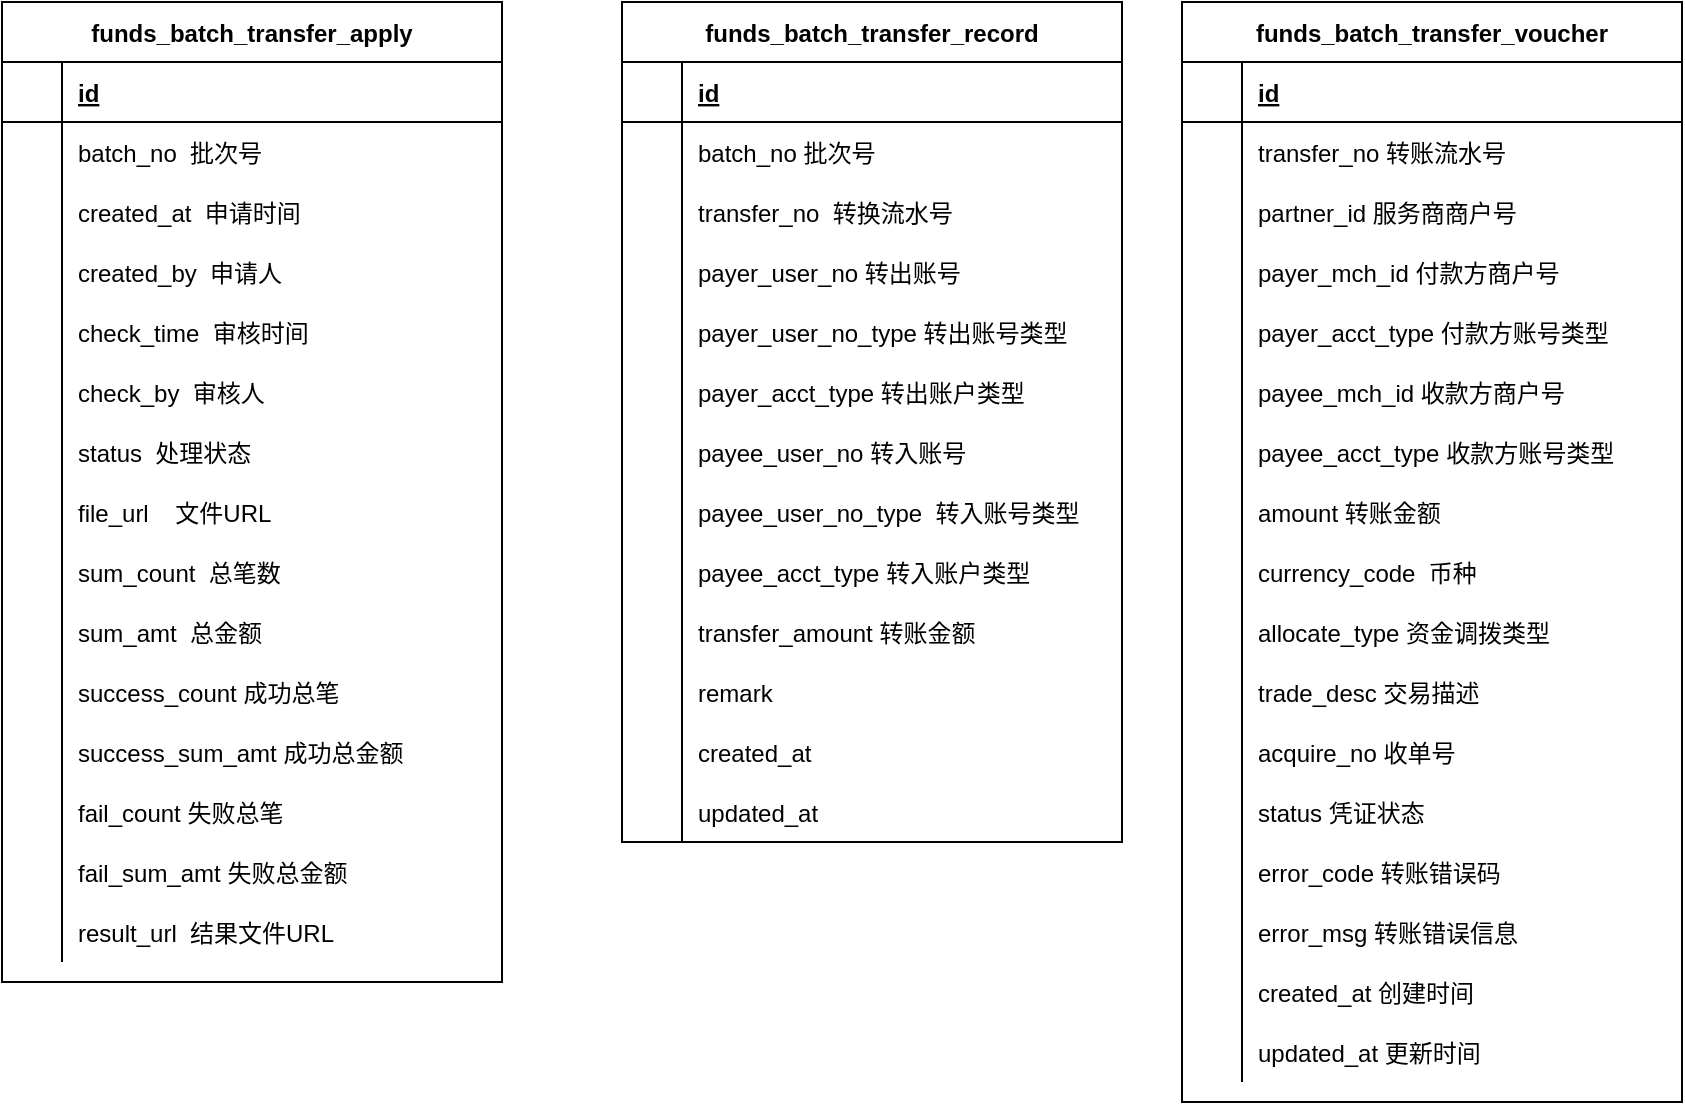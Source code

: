 <mxfile version="13.7.1" type="github">
  <diagram id="R2lEEEUBdFMjLlhIrx00" name="Page-1">
    <mxGraphModel dx="1113" dy="614" grid="1" gridSize="10" guides="1" tooltips="1" connect="1" arrows="1" fold="1" page="1" pageScale="1" pageWidth="850" pageHeight="1100" math="0" shadow="0" extFonts="Permanent Marker^https://fonts.googleapis.com/css?family=Permanent+Marker">
      <root>
        <mxCell id="0" />
        <mxCell id="1" parent="0" />
        <mxCell id="C-vyLk0tnHw3VtMMgP7b-23" value="funds_batch_transfer_apply" style="shape=table;startSize=30;container=1;collapsible=1;childLayout=tableLayout;fixedRows=1;rowLines=0;fontStyle=1;align=center;resizeLast=1;" parent="1" vertex="1">
          <mxGeometry x="80" y="60" width="250" height="490" as="geometry">
            <mxRectangle x="120" y="120" width="190" height="30" as="alternateBounds" />
          </mxGeometry>
        </mxCell>
        <mxCell id="C-vyLk0tnHw3VtMMgP7b-24" value="" style="shape=partialRectangle;collapsible=0;dropTarget=0;pointerEvents=0;fillColor=none;points=[[0,0.5],[1,0.5]];portConstraint=eastwest;top=0;left=0;right=0;bottom=1;" parent="C-vyLk0tnHw3VtMMgP7b-23" vertex="1">
          <mxGeometry y="30" width="250" height="30" as="geometry" />
        </mxCell>
        <mxCell id="C-vyLk0tnHw3VtMMgP7b-25" value="" style="shape=partialRectangle;overflow=hidden;connectable=0;fillColor=none;top=0;left=0;bottom=0;right=0;fontStyle=1;" parent="C-vyLk0tnHw3VtMMgP7b-24" vertex="1">
          <mxGeometry width="30" height="30" as="geometry" />
        </mxCell>
        <mxCell id="C-vyLk0tnHw3VtMMgP7b-26" value="id" style="shape=partialRectangle;overflow=hidden;connectable=0;fillColor=none;top=0;left=0;bottom=0;right=0;align=left;spacingLeft=6;fontStyle=5;" parent="C-vyLk0tnHw3VtMMgP7b-24" vertex="1">
          <mxGeometry x="30" width="220" height="30" as="geometry" />
        </mxCell>
        <mxCell id="C-vyLk0tnHw3VtMMgP7b-27" value="" style="shape=partialRectangle;collapsible=0;dropTarget=0;pointerEvents=0;fillColor=none;points=[[0,0.5],[1,0.5]];portConstraint=eastwest;top=0;left=0;right=0;bottom=0;" parent="C-vyLk0tnHw3VtMMgP7b-23" vertex="1">
          <mxGeometry y="60" width="250" height="30" as="geometry" />
        </mxCell>
        <mxCell id="C-vyLk0tnHw3VtMMgP7b-28" value="" style="shape=partialRectangle;overflow=hidden;connectable=0;fillColor=none;top=0;left=0;bottom=0;right=0;" parent="C-vyLk0tnHw3VtMMgP7b-27" vertex="1">
          <mxGeometry width="30" height="30" as="geometry" />
        </mxCell>
        <mxCell id="C-vyLk0tnHw3VtMMgP7b-29" value="batch_no  批次号" style="shape=partialRectangle;overflow=hidden;connectable=0;fillColor=none;top=0;left=0;bottom=0;right=0;align=left;spacingLeft=6;" parent="C-vyLk0tnHw3VtMMgP7b-27" vertex="1">
          <mxGeometry x="30" width="220" height="30" as="geometry" />
        </mxCell>
        <mxCell id="iPe39iclxT0ddSJGO0Eg-7" value="" style="shape=partialRectangle;collapsible=0;dropTarget=0;pointerEvents=0;fillColor=none;top=0;left=0;bottom=0;right=0;points=[[0,0.5],[1,0.5]];portConstraint=eastwest;" vertex="1" parent="C-vyLk0tnHw3VtMMgP7b-23">
          <mxGeometry y="90" width="250" height="30" as="geometry" />
        </mxCell>
        <mxCell id="iPe39iclxT0ddSJGO0Eg-8" value="" style="shape=partialRectangle;connectable=0;fillColor=none;top=0;left=0;bottom=0;right=0;editable=1;overflow=hidden;" vertex="1" parent="iPe39iclxT0ddSJGO0Eg-7">
          <mxGeometry width="30" height="30" as="geometry" />
        </mxCell>
        <mxCell id="iPe39iclxT0ddSJGO0Eg-9" value="created_at  申请时间" style="shape=partialRectangle;connectable=0;fillColor=none;top=0;left=0;bottom=0;right=0;align=left;spacingLeft=6;overflow=hidden;" vertex="1" parent="iPe39iclxT0ddSJGO0Eg-7">
          <mxGeometry x="30" width="220" height="30" as="geometry" />
        </mxCell>
        <mxCell id="iPe39iclxT0ddSJGO0Eg-15" value="" style="shape=partialRectangle;collapsible=0;dropTarget=0;pointerEvents=0;fillColor=none;top=0;left=0;bottom=0;right=0;points=[[0,0.5],[1,0.5]];portConstraint=eastwest;" vertex="1" parent="C-vyLk0tnHw3VtMMgP7b-23">
          <mxGeometry y="120" width="250" height="30" as="geometry" />
        </mxCell>
        <mxCell id="iPe39iclxT0ddSJGO0Eg-16" value="" style="shape=partialRectangle;connectable=0;fillColor=none;top=0;left=0;bottom=0;right=0;editable=1;overflow=hidden;" vertex="1" parent="iPe39iclxT0ddSJGO0Eg-15">
          <mxGeometry width="30" height="30" as="geometry" />
        </mxCell>
        <mxCell id="iPe39iclxT0ddSJGO0Eg-17" value="created_by  申请人" style="shape=partialRectangle;connectable=0;fillColor=none;top=0;left=0;bottom=0;right=0;align=left;spacingLeft=6;overflow=hidden;" vertex="1" parent="iPe39iclxT0ddSJGO0Eg-15">
          <mxGeometry x="30" width="220" height="30" as="geometry" />
        </mxCell>
        <mxCell id="iPe39iclxT0ddSJGO0Eg-18" value="" style="shape=partialRectangle;collapsible=0;dropTarget=0;pointerEvents=0;fillColor=none;top=0;left=0;bottom=0;right=0;points=[[0,0.5],[1,0.5]];portConstraint=eastwest;" vertex="1" parent="C-vyLk0tnHw3VtMMgP7b-23">
          <mxGeometry y="150" width="250" height="30" as="geometry" />
        </mxCell>
        <mxCell id="iPe39iclxT0ddSJGO0Eg-19" value="" style="shape=partialRectangle;connectable=0;fillColor=none;top=0;left=0;bottom=0;right=0;editable=1;overflow=hidden;" vertex="1" parent="iPe39iclxT0ddSJGO0Eg-18">
          <mxGeometry width="30" height="30" as="geometry" />
        </mxCell>
        <mxCell id="iPe39iclxT0ddSJGO0Eg-20" value="check_time  审核时间" style="shape=partialRectangle;connectable=0;fillColor=none;top=0;left=0;bottom=0;right=0;align=left;spacingLeft=6;overflow=hidden;" vertex="1" parent="iPe39iclxT0ddSJGO0Eg-18">
          <mxGeometry x="30" width="220" height="30" as="geometry" />
        </mxCell>
        <mxCell id="iPe39iclxT0ddSJGO0Eg-25" value="" style="shape=partialRectangle;collapsible=0;dropTarget=0;pointerEvents=0;fillColor=none;top=0;left=0;bottom=0;right=0;points=[[0,0.5],[1,0.5]];portConstraint=eastwest;" vertex="1" parent="C-vyLk0tnHw3VtMMgP7b-23">
          <mxGeometry y="180" width="250" height="30" as="geometry" />
        </mxCell>
        <mxCell id="iPe39iclxT0ddSJGO0Eg-26" value="" style="shape=partialRectangle;connectable=0;fillColor=none;top=0;left=0;bottom=0;right=0;editable=1;overflow=hidden;" vertex="1" parent="iPe39iclxT0ddSJGO0Eg-25">
          <mxGeometry width="30" height="30" as="geometry" />
        </mxCell>
        <mxCell id="iPe39iclxT0ddSJGO0Eg-27" value="check_by  审核人" style="shape=partialRectangle;connectable=0;fillColor=none;top=0;left=0;bottom=0;right=0;align=left;spacingLeft=6;overflow=hidden;" vertex="1" parent="iPe39iclxT0ddSJGO0Eg-25">
          <mxGeometry x="30" width="220" height="30" as="geometry" />
        </mxCell>
        <mxCell id="iPe39iclxT0ddSJGO0Eg-28" value="" style="shape=partialRectangle;collapsible=0;dropTarget=0;pointerEvents=0;fillColor=none;top=0;left=0;bottom=0;right=0;points=[[0,0.5],[1,0.5]];portConstraint=eastwest;" vertex="1" parent="C-vyLk0tnHw3VtMMgP7b-23">
          <mxGeometry y="210" width="250" height="30" as="geometry" />
        </mxCell>
        <mxCell id="iPe39iclxT0ddSJGO0Eg-29" value="" style="shape=partialRectangle;connectable=0;fillColor=none;top=0;left=0;bottom=0;right=0;editable=1;overflow=hidden;" vertex="1" parent="iPe39iclxT0ddSJGO0Eg-28">
          <mxGeometry width="30" height="30" as="geometry" />
        </mxCell>
        <mxCell id="iPe39iclxT0ddSJGO0Eg-30" value="status  处理状态" style="shape=partialRectangle;connectable=0;fillColor=none;top=0;left=0;bottom=0;right=0;align=left;spacingLeft=6;overflow=hidden;" vertex="1" parent="iPe39iclxT0ddSJGO0Eg-28">
          <mxGeometry x="30" width="220" height="30" as="geometry" />
        </mxCell>
        <mxCell id="iPe39iclxT0ddSJGO0Eg-31" value="" style="shape=partialRectangle;collapsible=0;dropTarget=0;pointerEvents=0;fillColor=none;top=0;left=0;bottom=0;right=0;points=[[0,0.5],[1,0.5]];portConstraint=eastwest;" vertex="1" parent="C-vyLk0tnHw3VtMMgP7b-23">
          <mxGeometry y="240" width="250" height="30" as="geometry" />
        </mxCell>
        <mxCell id="iPe39iclxT0ddSJGO0Eg-32" value="" style="shape=partialRectangle;connectable=0;fillColor=none;top=0;left=0;bottom=0;right=0;editable=1;overflow=hidden;" vertex="1" parent="iPe39iclxT0ddSJGO0Eg-31">
          <mxGeometry width="30" height="30" as="geometry" />
        </mxCell>
        <mxCell id="iPe39iclxT0ddSJGO0Eg-33" value="file_url    文件URL" style="shape=partialRectangle;connectable=0;fillColor=none;top=0;left=0;bottom=0;right=0;align=left;spacingLeft=6;overflow=hidden;" vertex="1" parent="iPe39iclxT0ddSJGO0Eg-31">
          <mxGeometry x="30" width="220" height="30" as="geometry" />
        </mxCell>
        <mxCell id="iPe39iclxT0ddSJGO0Eg-34" value="" style="shape=partialRectangle;collapsible=0;dropTarget=0;pointerEvents=0;fillColor=none;top=0;left=0;bottom=0;right=0;points=[[0,0.5],[1,0.5]];portConstraint=eastwest;" vertex="1" parent="C-vyLk0tnHw3VtMMgP7b-23">
          <mxGeometry y="270" width="250" height="30" as="geometry" />
        </mxCell>
        <mxCell id="iPe39iclxT0ddSJGO0Eg-35" value="" style="shape=partialRectangle;connectable=0;fillColor=none;top=0;left=0;bottom=0;right=0;editable=1;overflow=hidden;" vertex="1" parent="iPe39iclxT0ddSJGO0Eg-34">
          <mxGeometry width="30" height="30" as="geometry" />
        </mxCell>
        <mxCell id="iPe39iclxT0ddSJGO0Eg-36" value="sum_count  总笔数" style="shape=partialRectangle;connectable=0;fillColor=none;top=0;left=0;bottom=0;right=0;align=left;spacingLeft=6;overflow=hidden;" vertex="1" parent="iPe39iclxT0ddSJGO0Eg-34">
          <mxGeometry x="30" width="220" height="30" as="geometry" />
        </mxCell>
        <mxCell id="iPe39iclxT0ddSJGO0Eg-37" value="" style="shape=partialRectangle;collapsible=0;dropTarget=0;pointerEvents=0;fillColor=none;top=0;left=0;bottom=0;right=0;points=[[0,0.5],[1,0.5]];portConstraint=eastwest;" vertex="1" parent="C-vyLk0tnHw3VtMMgP7b-23">
          <mxGeometry y="300" width="250" height="30" as="geometry" />
        </mxCell>
        <mxCell id="iPe39iclxT0ddSJGO0Eg-38" value="" style="shape=partialRectangle;connectable=0;fillColor=none;top=0;left=0;bottom=0;right=0;editable=1;overflow=hidden;" vertex="1" parent="iPe39iclxT0ddSJGO0Eg-37">
          <mxGeometry width="30" height="30" as="geometry" />
        </mxCell>
        <mxCell id="iPe39iclxT0ddSJGO0Eg-39" value="sum_amt  总金额" style="shape=partialRectangle;connectable=0;fillColor=none;top=0;left=0;bottom=0;right=0;align=left;spacingLeft=6;overflow=hidden;" vertex="1" parent="iPe39iclxT0ddSJGO0Eg-37">
          <mxGeometry x="30" width="220" height="30" as="geometry" />
        </mxCell>
        <mxCell id="iPe39iclxT0ddSJGO0Eg-129" value="" style="shape=partialRectangle;collapsible=0;dropTarget=0;pointerEvents=0;fillColor=none;top=0;left=0;bottom=0;right=0;points=[[0,0.5],[1,0.5]];portConstraint=eastwest;" vertex="1" parent="C-vyLk0tnHw3VtMMgP7b-23">
          <mxGeometry y="330" width="250" height="30" as="geometry" />
        </mxCell>
        <mxCell id="iPe39iclxT0ddSJGO0Eg-130" value="" style="shape=partialRectangle;connectable=0;fillColor=none;top=0;left=0;bottom=0;right=0;editable=1;overflow=hidden;" vertex="1" parent="iPe39iclxT0ddSJGO0Eg-129">
          <mxGeometry width="30" height="30" as="geometry" />
        </mxCell>
        <mxCell id="iPe39iclxT0ddSJGO0Eg-131" value="success_count 成功总笔" style="shape=partialRectangle;connectable=0;fillColor=none;top=0;left=0;bottom=0;right=0;align=left;spacingLeft=6;overflow=hidden;" vertex="1" parent="iPe39iclxT0ddSJGO0Eg-129">
          <mxGeometry x="30" width="220" height="30" as="geometry" />
        </mxCell>
        <mxCell id="iPe39iclxT0ddSJGO0Eg-132" value="" style="shape=partialRectangle;collapsible=0;dropTarget=0;pointerEvents=0;fillColor=none;top=0;left=0;bottom=0;right=0;points=[[0,0.5],[1,0.5]];portConstraint=eastwest;" vertex="1" parent="C-vyLk0tnHw3VtMMgP7b-23">
          <mxGeometry y="360" width="250" height="30" as="geometry" />
        </mxCell>
        <mxCell id="iPe39iclxT0ddSJGO0Eg-133" value="" style="shape=partialRectangle;connectable=0;fillColor=none;top=0;left=0;bottom=0;right=0;editable=1;overflow=hidden;" vertex="1" parent="iPe39iclxT0ddSJGO0Eg-132">
          <mxGeometry width="30" height="30" as="geometry" />
        </mxCell>
        <mxCell id="iPe39iclxT0ddSJGO0Eg-134" value="success_sum_amt 成功总金额" style="shape=partialRectangle;connectable=0;fillColor=none;top=0;left=0;bottom=0;right=0;align=left;spacingLeft=6;overflow=hidden;" vertex="1" parent="iPe39iclxT0ddSJGO0Eg-132">
          <mxGeometry x="30" width="220" height="30" as="geometry" />
        </mxCell>
        <mxCell id="iPe39iclxT0ddSJGO0Eg-135" value="" style="shape=partialRectangle;collapsible=0;dropTarget=0;pointerEvents=0;fillColor=none;top=0;left=0;bottom=0;right=0;points=[[0,0.5],[1,0.5]];portConstraint=eastwest;" vertex="1" parent="C-vyLk0tnHw3VtMMgP7b-23">
          <mxGeometry y="390" width="250" height="30" as="geometry" />
        </mxCell>
        <mxCell id="iPe39iclxT0ddSJGO0Eg-136" value="" style="shape=partialRectangle;connectable=0;fillColor=none;top=0;left=0;bottom=0;right=0;editable=1;overflow=hidden;" vertex="1" parent="iPe39iclxT0ddSJGO0Eg-135">
          <mxGeometry width="30" height="30" as="geometry" />
        </mxCell>
        <mxCell id="iPe39iclxT0ddSJGO0Eg-137" value="fail_count 失败总笔" style="shape=partialRectangle;connectable=0;fillColor=none;top=0;left=0;bottom=0;right=0;align=left;spacingLeft=6;overflow=hidden;" vertex="1" parent="iPe39iclxT0ddSJGO0Eg-135">
          <mxGeometry x="30" width="220" height="30" as="geometry" />
        </mxCell>
        <mxCell id="iPe39iclxT0ddSJGO0Eg-138" value="" style="shape=partialRectangle;collapsible=0;dropTarget=0;pointerEvents=0;fillColor=none;top=0;left=0;bottom=0;right=0;points=[[0,0.5],[1,0.5]];portConstraint=eastwest;" vertex="1" parent="C-vyLk0tnHw3VtMMgP7b-23">
          <mxGeometry y="420" width="250" height="30" as="geometry" />
        </mxCell>
        <mxCell id="iPe39iclxT0ddSJGO0Eg-139" value="" style="shape=partialRectangle;connectable=0;fillColor=none;top=0;left=0;bottom=0;right=0;editable=1;overflow=hidden;" vertex="1" parent="iPe39iclxT0ddSJGO0Eg-138">
          <mxGeometry width="30" height="30" as="geometry" />
        </mxCell>
        <mxCell id="iPe39iclxT0ddSJGO0Eg-140" value="fail_sum_amt 失败总金额" style="shape=partialRectangle;connectable=0;fillColor=none;top=0;left=0;bottom=0;right=0;align=left;spacingLeft=6;overflow=hidden;" vertex="1" parent="iPe39iclxT0ddSJGO0Eg-138">
          <mxGeometry x="30" width="220" height="30" as="geometry" />
        </mxCell>
        <mxCell id="iPe39iclxT0ddSJGO0Eg-40" value="" style="shape=partialRectangle;collapsible=0;dropTarget=0;pointerEvents=0;fillColor=none;top=0;left=0;bottom=0;right=0;points=[[0,0.5],[1,0.5]];portConstraint=eastwest;" vertex="1" parent="C-vyLk0tnHw3VtMMgP7b-23">
          <mxGeometry y="450" width="250" height="30" as="geometry" />
        </mxCell>
        <mxCell id="iPe39iclxT0ddSJGO0Eg-41" value="" style="shape=partialRectangle;connectable=0;fillColor=none;top=0;left=0;bottom=0;right=0;editable=1;overflow=hidden;" vertex="1" parent="iPe39iclxT0ddSJGO0Eg-40">
          <mxGeometry width="30" height="30" as="geometry" />
        </mxCell>
        <mxCell id="iPe39iclxT0ddSJGO0Eg-42" value="result_url  结果文件URL" style="shape=partialRectangle;connectable=0;fillColor=none;top=0;left=0;bottom=0;right=0;align=left;spacingLeft=6;overflow=hidden;" vertex="1" parent="iPe39iclxT0ddSJGO0Eg-40">
          <mxGeometry x="30" width="220" height="30" as="geometry" />
        </mxCell>
        <mxCell id="C-vyLk0tnHw3VtMMgP7b-2" value="funds_batch_transfer_record" style="shape=table;startSize=30;container=1;collapsible=1;childLayout=tableLayout;fixedRows=1;rowLines=0;fontStyle=1;align=center;resizeLast=1;" parent="1" vertex="1">
          <mxGeometry x="390" y="60" width="250" height="420" as="geometry" />
        </mxCell>
        <mxCell id="C-vyLk0tnHw3VtMMgP7b-3" value="" style="shape=partialRectangle;collapsible=0;dropTarget=0;pointerEvents=0;fillColor=none;points=[[0,0.5],[1,0.5]];portConstraint=eastwest;top=0;left=0;right=0;bottom=1;" parent="C-vyLk0tnHw3VtMMgP7b-2" vertex="1">
          <mxGeometry y="30" width="250" height="30" as="geometry" />
        </mxCell>
        <mxCell id="C-vyLk0tnHw3VtMMgP7b-4" value="" style="shape=partialRectangle;overflow=hidden;connectable=0;fillColor=none;top=0;left=0;bottom=0;right=0;fontStyle=1;" parent="C-vyLk0tnHw3VtMMgP7b-3" vertex="1">
          <mxGeometry width="30" height="30" as="geometry" />
        </mxCell>
        <mxCell id="C-vyLk0tnHw3VtMMgP7b-5" value="id" style="shape=partialRectangle;overflow=hidden;connectable=0;fillColor=none;top=0;left=0;bottom=0;right=0;align=left;spacingLeft=6;fontStyle=5;" parent="C-vyLk0tnHw3VtMMgP7b-3" vertex="1">
          <mxGeometry x="30" width="220" height="30" as="geometry" />
        </mxCell>
        <mxCell id="C-vyLk0tnHw3VtMMgP7b-6" value="" style="shape=partialRectangle;collapsible=0;dropTarget=0;pointerEvents=0;fillColor=none;points=[[0,0.5],[1,0.5]];portConstraint=eastwest;top=0;left=0;right=0;bottom=0;" parent="C-vyLk0tnHw3VtMMgP7b-2" vertex="1">
          <mxGeometry y="60" width="250" height="30" as="geometry" />
        </mxCell>
        <mxCell id="C-vyLk0tnHw3VtMMgP7b-7" value="" style="shape=partialRectangle;overflow=hidden;connectable=0;fillColor=none;top=0;left=0;bottom=0;right=0;" parent="C-vyLk0tnHw3VtMMgP7b-6" vertex="1">
          <mxGeometry width="30" height="30" as="geometry" />
        </mxCell>
        <mxCell id="C-vyLk0tnHw3VtMMgP7b-8" value="batch_no 批次号" style="shape=partialRectangle;overflow=hidden;connectable=0;fillColor=none;top=0;left=0;bottom=0;right=0;align=left;spacingLeft=6;" parent="C-vyLk0tnHw3VtMMgP7b-6" vertex="1">
          <mxGeometry x="30" width="220" height="30" as="geometry" />
        </mxCell>
        <mxCell id="C-vyLk0tnHw3VtMMgP7b-9" value="" style="shape=partialRectangle;collapsible=0;dropTarget=0;pointerEvents=0;fillColor=none;points=[[0,0.5],[1,0.5]];portConstraint=eastwest;top=0;left=0;right=0;bottom=0;" parent="C-vyLk0tnHw3VtMMgP7b-2" vertex="1">
          <mxGeometry y="90" width="250" height="30" as="geometry" />
        </mxCell>
        <mxCell id="C-vyLk0tnHw3VtMMgP7b-10" value="" style="shape=partialRectangle;overflow=hidden;connectable=0;fillColor=none;top=0;left=0;bottom=0;right=0;" parent="C-vyLk0tnHw3VtMMgP7b-9" vertex="1">
          <mxGeometry width="30" height="30" as="geometry" />
        </mxCell>
        <mxCell id="C-vyLk0tnHw3VtMMgP7b-11" value="transfer_no  转换流水号" style="shape=partialRectangle;overflow=hidden;connectable=0;fillColor=none;top=0;left=0;bottom=0;right=0;align=left;spacingLeft=6;" parent="C-vyLk0tnHw3VtMMgP7b-9" vertex="1">
          <mxGeometry x="30" width="220" height="30" as="geometry" />
        </mxCell>
        <mxCell id="iPe39iclxT0ddSJGO0Eg-50" value="" style="shape=partialRectangle;collapsible=0;dropTarget=0;pointerEvents=0;fillColor=none;top=0;left=0;bottom=0;right=0;points=[[0,0.5],[1,0.5]];portConstraint=eastwest;" vertex="1" parent="C-vyLk0tnHw3VtMMgP7b-2">
          <mxGeometry y="120" width="250" height="30" as="geometry" />
        </mxCell>
        <mxCell id="iPe39iclxT0ddSJGO0Eg-51" value="" style="shape=partialRectangle;connectable=0;fillColor=none;top=0;left=0;bottom=0;right=0;editable=1;overflow=hidden;" vertex="1" parent="iPe39iclxT0ddSJGO0Eg-50">
          <mxGeometry width="30" height="30" as="geometry" />
        </mxCell>
        <mxCell id="iPe39iclxT0ddSJGO0Eg-52" value="payer_user_no 转出账号" style="shape=partialRectangle;connectable=0;fillColor=none;top=0;left=0;bottom=0;right=0;align=left;spacingLeft=6;overflow=hidden;" vertex="1" parent="iPe39iclxT0ddSJGO0Eg-50">
          <mxGeometry x="30" width="220" height="30" as="geometry" />
        </mxCell>
        <mxCell id="iPe39iclxT0ddSJGO0Eg-53" value="" style="shape=partialRectangle;collapsible=0;dropTarget=0;pointerEvents=0;fillColor=none;top=0;left=0;bottom=0;right=0;points=[[0,0.5],[1,0.5]];portConstraint=eastwest;" vertex="1" parent="C-vyLk0tnHw3VtMMgP7b-2">
          <mxGeometry y="150" width="250" height="30" as="geometry" />
        </mxCell>
        <mxCell id="iPe39iclxT0ddSJGO0Eg-54" value="" style="shape=partialRectangle;connectable=0;fillColor=none;top=0;left=0;bottom=0;right=0;editable=1;overflow=hidden;" vertex="1" parent="iPe39iclxT0ddSJGO0Eg-53">
          <mxGeometry width="30" height="30" as="geometry" />
        </mxCell>
        <mxCell id="iPe39iclxT0ddSJGO0Eg-55" value="payer_user_no_type 转出账号类型" style="shape=partialRectangle;connectable=0;fillColor=none;top=0;left=0;bottom=0;right=0;align=left;spacingLeft=6;overflow=hidden;" vertex="1" parent="iPe39iclxT0ddSJGO0Eg-53">
          <mxGeometry x="30" width="220" height="30" as="geometry" />
        </mxCell>
        <mxCell id="iPe39iclxT0ddSJGO0Eg-56" value="" style="shape=partialRectangle;collapsible=0;dropTarget=0;pointerEvents=0;fillColor=none;top=0;left=0;bottom=0;right=0;points=[[0,0.5],[1,0.5]];portConstraint=eastwest;" vertex="1" parent="C-vyLk0tnHw3VtMMgP7b-2">
          <mxGeometry y="180" width="250" height="30" as="geometry" />
        </mxCell>
        <mxCell id="iPe39iclxT0ddSJGO0Eg-57" value="" style="shape=partialRectangle;connectable=0;fillColor=none;top=0;left=0;bottom=0;right=0;editable=1;overflow=hidden;" vertex="1" parent="iPe39iclxT0ddSJGO0Eg-56">
          <mxGeometry width="30" height="30" as="geometry" />
        </mxCell>
        <mxCell id="iPe39iclxT0ddSJGO0Eg-58" value="payer_acct_type 转出账户类型" style="shape=partialRectangle;connectable=0;fillColor=none;top=0;left=0;bottom=0;right=0;align=left;spacingLeft=6;overflow=hidden;" vertex="1" parent="iPe39iclxT0ddSJGO0Eg-56">
          <mxGeometry x="30" width="220" height="30" as="geometry" />
        </mxCell>
        <mxCell id="iPe39iclxT0ddSJGO0Eg-59" value="" style="shape=partialRectangle;collapsible=0;dropTarget=0;pointerEvents=0;fillColor=none;top=0;left=0;bottom=0;right=0;points=[[0,0.5],[1,0.5]];portConstraint=eastwest;" vertex="1" parent="C-vyLk0tnHw3VtMMgP7b-2">
          <mxGeometry y="210" width="250" height="30" as="geometry" />
        </mxCell>
        <mxCell id="iPe39iclxT0ddSJGO0Eg-60" value="" style="shape=partialRectangle;connectable=0;fillColor=none;top=0;left=0;bottom=0;right=0;editable=1;overflow=hidden;" vertex="1" parent="iPe39iclxT0ddSJGO0Eg-59">
          <mxGeometry width="30" height="30" as="geometry" />
        </mxCell>
        <mxCell id="iPe39iclxT0ddSJGO0Eg-61" value="payee_user_no 转入账号" style="shape=partialRectangle;connectable=0;fillColor=none;top=0;left=0;bottom=0;right=0;align=left;spacingLeft=6;overflow=hidden;" vertex="1" parent="iPe39iclxT0ddSJGO0Eg-59">
          <mxGeometry x="30" width="220" height="30" as="geometry" />
        </mxCell>
        <mxCell id="iPe39iclxT0ddSJGO0Eg-62" value="" style="shape=partialRectangle;collapsible=0;dropTarget=0;pointerEvents=0;fillColor=none;top=0;left=0;bottom=0;right=0;points=[[0,0.5],[1,0.5]];portConstraint=eastwest;" vertex="1" parent="C-vyLk0tnHw3VtMMgP7b-2">
          <mxGeometry y="240" width="250" height="30" as="geometry" />
        </mxCell>
        <mxCell id="iPe39iclxT0ddSJGO0Eg-63" value="" style="shape=partialRectangle;connectable=0;fillColor=none;top=0;left=0;bottom=0;right=0;editable=1;overflow=hidden;" vertex="1" parent="iPe39iclxT0ddSJGO0Eg-62">
          <mxGeometry width="30" height="30" as="geometry" />
        </mxCell>
        <mxCell id="iPe39iclxT0ddSJGO0Eg-64" value="payee_user_no_type  转入账号类型" style="shape=partialRectangle;connectable=0;fillColor=none;top=0;left=0;bottom=0;right=0;align=left;spacingLeft=6;overflow=hidden;" vertex="1" parent="iPe39iclxT0ddSJGO0Eg-62">
          <mxGeometry x="30" width="220" height="30" as="geometry" />
        </mxCell>
        <mxCell id="iPe39iclxT0ddSJGO0Eg-65" value="" style="shape=partialRectangle;collapsible=0;dropTarget=0;pointerEvents=0;fillColor=none;top=0;left=0;bottom=0;right=0;points=[[0,0.5],[1,0.5]];portConstraint=eastwest;" vertex="1" parent="C-vyLk0tnHw3VtMMgP7b-2">
          <mxGeometry y="270" width="250" height="30" as="geometry" />
        </mxCell>
        <mxCell id="iPe39iclxT0ddSJGO0Eg-66" value="" style="shape=partialRectangle;connectable=0;fillColor=none;top=0;left=0;bottom=0;right=0;editable=1;overflow=hidden;" vertex="1" parent="iPe39iclxT0ddSJGO0Eg-65">
          <mxGeometry width="30" height="30" as="geometry" />
        </mxCell>
        <mxCell id="iPe39iclxT0ddSJGO0Eg-67" value="payee_acct_type 转入账户类型" style="shape=partialRectangle;connectable=0;fillColor=none;top=0;left=0;bottom=0;right=0;align=left;spacingLeft=6;overflow=hidden;" vertex="1" parent="iPe39iclxT0ddSJGO0Eg-65">
          <mxGeometry x="30" width="220" height="30" as="geometry" />
        </mxCell>
        <mxCell id="iPe39iclxT0ddSJGO0Eg-68" value="" style="shape=partialRectangle;collapsible=0;dropTarget=0;pointerEvents=0;fillColor=none;top=0;left=0;bottom=0;right=0;points=[[0,0.5],[1,0.5]];portConstraint=eastwest;" vertex="1" parent="C-vyLk0tnHw3VtMMgP7b-2">
          <mxGeometry y="300" width="250" height="30" as="geometry" />
        </mxCell>
        <mxCell id="iPe39iclxT0ddSJGO0Eg-69" value="" style="shape=partialRectangle;connectable=0;fillColor=none;top=0;left=0;bottom=0;right=0;editable=1;overflow=hidden;" vertex="1" parent="iPe39iclxT0ddSJGO0Eg-68">
          <mxGeometry width="30" height="30" as="geometry" />
        </mxCell>
        <mxCell id="iPe39iclxT0ddSJGO0Eg-70" value="transfer_amount 转账金额" style="shape=partialRectangle;connectable=0;fillColor=none;top=0;left=0;bottom=0;right=0;align=left;spacingLeft=6;overflow=hidden;" vertex="1" parent="iPe39iclxT0ddSJGO0Eg-68">
          <mxGeometry x="30" width="220" height="30" as="geometry" />
        </mxCell>
        <mxCell id="iPe39iclxT0ddSJGO0Eg-71" value="" style="shape=partialRectangle;collapsible=0;dropTarget=0;pointerEvents=0;fillColor=none;top=0;left=0;bottom=0;right=0;points=[[0,0.5],[1,0.5]];portConstraint=eastwest;" vertex="1" parent="C-vyLk0tnHw3VtMMgP7b-2">
          <mxGeometry y="330" width="250" height="30" as="geometry" />
        </mxCell>
        <mxCell id="iPe39iclxT0ddSJGO0Eg-72" value="" style="shape=partialRectangle;connectable=0;fillColor=none;top=0;left=0;bottom=0;right=0;editable=1;overflow=hidden;" vertex="1" parent="iPe39iclxT0ddSJGO0Eg-71">
          <mxGeometry width="30" height="30" as="geometry" />
        </mxCell>
        <mxCell id="iPe39iclxT0ddSJGO0Eg-73" value="remark" style="shape=partialRectangle;connectable=0;fillColor=none;top=0;left=0;bottom=0;right=0;align=left;spacingLeft=6;overflow=hidden;" vertex="1" parent="iPe39iclxT0ddSJGO0Eg-71">
          <mxGeometry x="30" width="220" height="30" as="geometry" />
        </mxCell>
        <mxCell id="iPe39iclxT0ddSJGO0Eg-74" value="" style="shape=partialRectangle;collapsible=0;dropTarget=0;pointerEvents=0;fillColor=none;top=0;left=0;bottom=0;right=0;points=[[0,0.5],[1,0.5]];portConstraint=eastwest;" vertex="1" parent="C-vyLk0tnHw3VtMMgP7b-2">
          <mxGeometry y="360" width="250" height="30" as="geometry" />
        </mxCell>
        <mxCell id="iPe39iclxT0ddSJGO0Eg-75" value="" style="shape=partialRectangle;connectable=0;fillColor=none;top=0;left=0;bottom=0;right=0;editable=1;overflow=hidden;" vertex="1" parent="iPe39iclxT0ddSJGO0Eg-74">
          <mxGeometry width="30" height="30" as="geometry" />
        </mxCell>
        <mxCell id="iPe39iclxT0ddSJGO0Eg-76" value="created_at" style="shape=partialRectangle;connectable=0;fillColor=none;top=0;left=0;bottom=0;right=0;align=left;spacingLeft=6;overflow=hidden;" vertex="1" parent="iPe39iclxT0ddSJGO0Eg-74">
          <mxGeometry x="30" width="220" height="30" as="geometry" />
        </mxCell>
        <mxCell id="iPe39iclxT0ddSJGO0Eg-77" value="" style="shape=partialRectangle;collapsible=0;dropTarget=0;pointerEvents=0;fillColor=none;top=0;left=0;bottom=0;right=0;points=[[0,0.5],[1,0.5]];portConstraint=eastwest;" vertex="1" parent="C-vyLk0tnHw3VtMMgP7b-2">
          <mxGeometry y="390" width="250" height="30" as="geometry" />
        </mxCell>
        <mxCell id="iPe39iclxT0ddSJGO0Eg-78" value="" style="shape=partialRectangle;connectable=0;fillColor=none;top=0;left=0;bottom=0;right=0;editable=1;overflow=hidden;" vertex="1" parent="iPe39iclxT0ddSJGO0Eg-77">
          <mxGeometry width="30" height="30" as="geometry" />
        </mxCell>
        <mxCell id="iPe39iclxT0ddSJGO0Eg-79" value="updated_at" style="shape=partialRectangle;connectable=0;fillColor=none;top=0;left=0;bottom=0;right=0;align=left;spacingLeft=6;overflow=hidden;" vertex="1" parent="iPe39iclxT0ddSJGO0Eg-77">
          <mxGeometry x="30" width="220" height="30" as="geometry" />
        </mxCell>
        <mxCell id="C-vyLk0tnHw3VtMMgP7b-13" value="funds_batch_transfer_voucher" style="shape=table;startSize=30;container=1;collapsible=1;childLayout=tableLayout;fixedRows=1;rowLines=0;fontStyle=1;align=center;resizeLast=1;" parent="1" vertex="1">
          <mxGeometry x="670" y="60" width="250" height="550" as="geometry" />
        </mxCell>
        <mxCell id="C-vyLk0tnHw3VtMMgP7b-14" value="" style="shape=partialRectangle;collapsible=0;dropTarget=0;pointerEvents=0;fillColor=none;points=[[0,0.5],[1,0.5]];portConstraint=eastwest;top=0;left=0;right=0;bottom=1;" parent="C-vyLk0tnHw3VtMMgP7b-13" vertex="1">
          <mxGeometry y="30" width="250" height="30" as="geometry" />
        </mxCell>
        <mxCell id="C-vyLk0tnHw3VtMMgP7b-15" value="" style="shape=partialRectangle;overflow=hidden;connectable=0;fillColor=none;top=0;left=0;bottom=0;right=0;fontStyle=1;" parent="C-vyLk0tnHw3VtMMgP7b-14" vertex="1">
          <mxGeometry width="30" height="30" as="geometry" />
        </mxCell>
        <mxCell id="C-vyLk0tnHw3VtMMgP7b-16" value="id" style="shape=partialRectangle;overflow=hidden;connectable=0;fillColor=none;top=0;left=0;bottom=0;right=0;align=left;spacingLeft=6;fontStyle=5;" parent="C-vyLk0tnHw3VtMMgP7b-14" vertex="1">
          <mxGeometry x="30" width="220" height="30" as="geometry" />
        </mxCell>
        <mxCell id="C-vyLk0tnHw3VtMMgP7b-17" value="" style="shape=partialRectangle;collapsible=0;dropTarget=0;pointerEvents=0;fillColor=none;points=[[0,0.5],[1,0.5]];portConstraint=eastwest;top=0;left=0;right=0;bottom=0;" parent="C-vyLk0tnHw3VtMMgP7b-13" vertex="1">
          <mxGeometry y="60" width="250" height="30" as="geometry" />
        </mxCell>
        <mxCell id="C-vyLk0tnHw3VtMMgP7b-18" value="" style="shape=partialRectangle;overflow=hidden;connectable=0;fillColor=none;top=0;left=0;bottom=0;right=0;" parent="C-vyLk0tnHw3VtMMgP7b-17" vertex="1">
          <mxGeometry width="30" height="30" as="geometry" />
        </mxCell>
        <mxCell id="C-vyLk0tnHw3VtMMgP7b-19" value="transfer_no 转账流水号" style="shape=partialRectangle;overflow=hidden;connectable=0;fillColor=none;top=0;left=0;bottom=0;right=0;align=left;spacingLeft=6;" parent="C-vyLk0tnHw3VtMMgP7b-17" vertex="1">
          <mxGeometry x="30" width="220" height="30" as="geometry" />
        </mxCell>
        <mxCell id="C-vyLk0tnHw3VtMMgP7b-20" value="" style="shape=partialRectangle;collapsible=0;dropTarget=0;pointerEvents=0;fillColor=none;points=[[0,0.5],[1,0.5]];portConstraint=eastwest;top=0;left=0;right=0;bottom=0;" parent="C-vyLk0tnHw3VtMMgP7b-13" vertex="1">
          <mxGeometry y="90" width="250" height="30" as="geometry" />
        </mxCell>
        <mxCell id="C-vyLk0tnHw3VtMMgP7b-21" value="" style="shape=partialRectangle;overflow=hidden;connectable=0;fillColor=none;top=0;left=0;bottom=0;right=0;" parent="C-vyLk0tnHw3VtMMgP7b-20" vertex="1">
          <mxGeometry width="30" height="30" as="geometry" />
        </mxCell>
        <mxCell id="C-vyLk0tnHw3VtMMgP7b-22" value="partner_id 服务商商户号" style="shape=partialRectangle;overflow=hidden;connectable=0;fillColor=none;top=0;left=0;bottom=0;right=0;align=left;spacingLeft=6;" parent="C-vyLk0tnHw3VtMMgP7b-20" vertex="1">
          <mxGeometry x="30" width="220" height="30" as="geometry" />
        </mxCell>
        <mxCell id="iPe39iclxT0ddSJGO0Eg-81" value="" style="shape=partialRectangle;collapsible=0;dropTarget=0;pointerEvents=0;fillColor=none;top=0;left=0;bottom=0;right=0;points=[[0,0.5],[1,0.5]];portConstraint=eastwest;" vertex="1" parent="C-vyLk0tnHw3VtMMgP7b-13">
          <mxGeometry y="120" width="250" height="30" as="geometry" />
        </mxCell>
        <mxCell id="iPe39iclxT0ddSJGO0Eg-82" value="" style="shape=partialRectangle;connectable=0;fillColor=none;top=0;left=0;bottom=0;right=0;editable=1;overflow=hidden;" vertex="1" parent="iPe39iclxT0ddSJGO0Eg-81">
          <mxGeometry width="30" height="30" as="geometry" />
        </mxCell>
        <mxCell id="iPe39iclxT0ddSJGO0Eg-83" value="payer_mch_id 付款方商户号" style="shape=partialRectangle;connectable=0;fillColor=none;top=0;left=0;bottom=0;right=0;align=left;spacingLeft=6;overflow=hidden;" vertex="1" parent="iPe39iclxT0ddSJGO0Eg-81">
          <mxGeometry x="30" width="220" height="30" as="geometry" />
        </mxCell>
        <mxCell id="iPe39iclxT0ddSJGO0Eg-84" value="" style="shape=partialRectangle;collapsible=0;dropTarget=0;pointerEvents=0;fillColor=none;top=0;left=0;bottom=0;right=0;points=[[0,0.5],[1,0.5]];portConstraint=eastwest;" vertex="1" parent="C-vyLk0tnHw3VtMMgP7b-13">
          <mxGeometry y="150" width="250" height="30" as="geometry" />
        </mxCell>
        <mxCell id="iPe39iclxT0ddSJGO0Eg-85" value="" style="shape=partialRectangle;connectable=0;fillColor=none;top=0;left=0;bottom=0;right=0;editable=1;overflow=hidden;" vertex="1" parent="iPe39iclxT0ddSJGO0Eg-84">
          <mxGeometry width="30" height="30" as="geometry" />
        </mxCell>
        <mxCell id="iPe39iclxT0ddSJGO0Eg-86" value="payer_acct_type 付款方账号类型" style="shape=partialRectangle;connectable=0;fillColor=none;top=0;left=0;bottom=0;right=0;align=left;spacingLeft=6;overflow=hidden;" vertex="1" parent="iPe39iclxT0ddSJGO0Eg-84">
          <mxGeometry x="30" width="220" height="30" as="geometry" />
        </mxCell>
        <mxCell id="iPe39iclxT0ddSJGO0Eg-87" value="" style="shape=partialRectangle;collapsible=0;dropTarget=0;pointerEvents=0;fillColor=none;top=0;left=0;bottom=0;right=0;points=[[0,0.5],[1,0.5]];portConstraint=eastwest;" vertex="1" parent="C-vyLk0tnHw3VtMMgP7b-13">
          <mxGeometry y="180" width="250" height="30" as="geometry" />
        </mxCell>
        <mxCell id="iPe39iclxT0ddSJGO0Eg-88" value="" style="shape=partialRectangle;connectable=0;fillColor=none;top=0;left=0;bottom=0;right=0;editable=1;overflow=hidden;" vertex="1" parent="iPe39iclxT0ddSJGO0Eg-87">
          <mxGeometry width="30" height="30" as="geometry" />
        </mxCell>
        <mxCell id="iPe39iclxT0ddSJGO0Eg-89" value="payee_mch_id 收款方商户号" style="shape=partialRectangle;connectable=0;fillColor=none;top=0;left=0;bottom=0;right=0;align=left;spacingLeft=6;overflow=hidden;" vertex="1" parent="iPe39iclxT0ddSJGO0Eg-87">
          <mxGeometry x="30" width="220" height="30" as="geometry" />
        </mxCell>
        <mxCell id="iPe39iclxT0ddSJGO0Eg-90" value="" style="shape=partialRectangle;collapsible=0;dropTarget=0;pointerEvents=0;fillColor=none;top=0;left=0;bottom=0;right=0;points=[[0,0.5],[1,0.5]];portConstraint=eastwest;" vertex="1" parent="C-vyLk0tnHw3VtMMgP7b-13">
          <mxGeometry y="210" width="250" height="30" as="geometry" />
        </mxCell>
        <mxCell id="iPe39iclxT0ddSJGO0Eg-91" value="" style="shape=partialRectangle;connectable=0;fillColor=none;top=0;left=0;bottom=0;right=0;editable=1;overflow=hidden;" vertex="1" parent="iPe39iclxT0ddSJGO0Eg-90">
          <mxGeometry width="30" height="30" as="geometry" />
        </mxCell>
        <mxCell id="iPe39iclxT0ddSJGO0Eg-92" value="payee_acct_type 收款方账号类型" style="shape=partialRectangle;connectable=0;fillColor=none;top=0;left=0;bottom=0;right=0;align=left;spacingLeft=6;overflow=hidden;" vertex="1" parent="iPe39iclxT0ddSJGO0Eg-90">
          <mxGeometry x="30" width="220" height="30" as="geometry" />
        </mxCell>
        <mxCell id="iPe39iclxT0ddSJGO0Eg-93" value="" style="shape=partialRectangle;collapsible=0;dropTarget=0;pointerEvents=0;fillColor=none;top=0;left=0;bottom=0;right=0;points=[[0,0.5],[1,0.5]];portConstraint=eastwest;" vertex="1" parent="C-vyLk0tnHw3VtMMgP7b-13">
          <mxGeometry y="240" width="250" height="30" as="geometry" />
        </mxCell>
        <mxCell id="iPe39iclxT0ddSJGO0Eg-94" value="" style="shape=partialRectangle;connectable=0;fillColor=none;top=0;left=0;bottom=0;right=0;editable=1;overflow=hidden;" vertex="1" parent="iPe39iclxT0ddSJGO0Eg-93">
          <mxGeometry width="30" height="30" as="geometry" />
        </mxCell>
        <mxCell id="iPe39iclxT0ddSJGO0Eg-95" value="amount 转账金额" style="shape=partialRectangle;connectable=0;fillColor=none;top=0;left=0;bottom=0;right=0;align=left;spacingLeft=6;overflow=hidden;" vertex="1" parent="iPe39iclxT0ddSJGO0Eg-93">
          <mxGeometry x="30" width="220" height="30" as="geometry" />
        </mxCell>
        <mxCell id="iPe39iclxT0ddSJGO0Eg-96" value="" style="shape=partialRectangle;collapsible=0;dropTarget=0;pointerEvents=0;fillColor=none;top=0;left=0;bottom=0;right=0;points=[[0,0.5],[1,0.5]];portConstraint=eastwest;" vertex="1" parent="C-vyLk0tnHw3VtMMgP7b-13">
          <mxGeometry y="270" width="250" height="30" as="geometry" />
        </mxCell>
        <mxCell id="iPe39iclxT0ddSJGO0Eg-97" value="" style="shape=partialRectangle;connectable=0;fillColor=none;top=0;left=0;bottom=0;right=0;editable=1;overflow=hidden;" vertex="1" parent="iPe39iclxT0ddSJGO0Eg-96">
          <mxGeometry width="30" height="30" as="geometry" />
        </mxCell>
        <mxCell id="iPe39iclxT0ddSJGO0Eg-98" value="currency_code  币种" style="shape=partialRectangle;connectable=0;fillColor=none;top=0;left=0;bottom=0;right=0;align=left;spacingLeft=6;overflow=hidden;" vertex="1" parent="iPe39iclxT0ddSJGO0Eg-96">
          <mxGeometry x="30" width="220" height="30" as="geometry" />
        </mxCell>
        <mxCell id="iPe39iclxT0ddSJGO0Eg-99" value="" style="shape=partialRectangle;collapsible=0;dropTarget=0;pointerEvents=0;fillColor=none;top=0;left=0;bottom=0;right=0;points=[[0,0.5],[1,0.5]];portConstraint=eastwest;" vertex="1" parent="C-vyLk0tnHw3VtMMgP7b-13">
          <mxGeometry y="300" width="250" height="30" as="geometry" />
        </mxCell>
        <mxCell id="iPe39iclxT0ddSJGO0Eg-100" value="" style="shape=partialRectangle;connectable=0;fillColor=none;top=0;left=0;bottom=0;right=0;editable=1;overflow=hidden;" vertex="1" parent="iPe39iclxT0ddSJGO0Eg-99">
          <mxGeometry width="30" height="30" as="geometry" />
        </mxCell>
        <mxCell id="iPe39iclxT0ddSJGO0Eg-101" value="allocate_type 资金调拨类型" style="shape=partialRectangle;connectable=0;fillColor=none;top=0;left=0;bottom=0;right=0;align=left;spacingLeft=6;overflow=hidden;" vertex="1" parent="iPe39iclxT0ddSJGO0Eg-99">
          <mxGeometry x="30" width="220" height="30" as="geometry" />
        </mxCell>
        <mxCell id="iPe39iclxT0ddSJGO0Eg-102" value="" style="shape=partialRectangle;collapsible=0;dropTarget=0;pointerEvents=0;fillColor=none;top=0;left=0;bottom=0;right=0;points=[[0,0.5],[1,0.5]];portConstraint=eastwest;" vertex="1" parent="C-vyLk0tnHw3VtMMgP7b-13">
          <mxGeometry y="330" width="250" height="30" as="geometry" />
        </mxCell>
        <mxCell id="iPe39iclxT0ddSJGO0Eg-103" value="" style="shape=partialRectangle;connectable=0;fillColor=none;top=0;left=0;bottom=0;right=0;editable=1;overflow=hidden;" vertex="1" parent="iPe39iclxT0ddSJGO0Eg-102">
          <mxGeometry width="30" height="30" as="geometry" />
        </mxCell>
        <mxCell id="iPe39iclxT0ddSJGO0Eg-104" value="trade_desc 交易描述" style="shape=partialRectangle;connectable=0;fillColor=none;top=0;left=0;bottom=0;right=0;align=left;spacingLeft=6;overflow=hidden;" vertex="1" parent="iPe39iclxT0ddSJGO0Eg-102">
          <mxGeometry x="30" width="220" height="30" as="geometry" />
        </mxCell>
        <mxCell id="iPe39iclxT0ddSJGO0Eg-105" value="" style="shape=partialRectangle;collapsible=0;dropTarget=0;pointerEvents=0;fillColor=none;top=0;left=0;bottom=0;right=0;points=[[0,0.5],[1,0.5]];portConstraint=eastwest;" vertex="1" parent="C-vyLk0tnHw3VtMMgP7b-13">
          <mxGeometry y="360" width="250" height="30" as="geometry" />
        </mxCell>
        <mxCell id="iPe39iclxT0ddSJGO0Eg-106" value="" style="shape=partialRectangle;connectable=0;fillColor=none;top=0;left=0;bottom=0;right=0;editable=1;overflow=hidden;" vertex="1" parent="iPe39iclxT0ddSJGO0Eg-105">
          <mxGeometry width="30" height="30" as="geometry" />
        </mxCell>
        <mxCell id="iPe39iclxT0ddSJGO0Eg-107" value="acquire_no 收单号" style="shape=partialRectangle;connectable=0;fillColor=none;top=0;left=0;bottom=0;right=0;align=left;spacingLeft=6;overflow=hidden;" vertex="1" parent="iPe39iclxT0ddSJGO0Eg-105">
          <mxGeometry x="30" width="220" height="30" as="geometry" />
        </mxCell>
        <mxCell id="iPe39iclxT0ddSJGO0Eg-108" value="" style="shape=partialRectangle;collapsible=0;dropTarget=0;pointerEvents=0;fillColor=none;top=0;left=0;bottom=0;right=0;points=[[0,0.5],[1,0.5]];portConstraint=eastwest;" vertex="1" parent="C-vyLk0tnHw3VtMMgP7b-13">
          <mxGeometry y="390" width="250" height="30" as="geometry" />
        </mxCell>
        <mxCell id="iPe39iclxT0ddSJGO0Eg-109" value="" style="shape=partialRectangle;connectable=0;fillColor=none;top=0;left=0;bottom=0;right=0;editable=1;overflow=hidden;" vertex="1" parent="iPe39iclxT0ddSJGO0Eg-108">
          <mxGeometry width="30" height="30" as="geometry" />
        </mxCell>
        <mxCell id="iPe39iclxT0ddSJGO0Eg-110" value="status 凭证状态" style="shape=partialRectangle;connectable=0;fillColor=none;top=0;left=0;bottom=0;right=0;align=left;spacingLeft=6;overflow=hidden;" vertex="1" parent="iPe39iclxT0ddSJGO0Eg-108">
          <mxGeometry x="30" width="220" height="30" as="geometry" />
        </mxCell>
        <mxCell id="iPe39iclxT0ddSJGO0Eg-112" value="" style="shape=partialRectangle;collapsible=0;dropTarget=0;pointerEvents=0;fillColor=none;top=0;left=0;bottom=0;right=0;points=[[0,0.5],[1,0.5]];portConstraint=eastwest;" vertex="1" parent="C-vyLk0tnHw3VtMMgP7b-13">
          <mxGeometry y="420" width="250" height="30" as="geometry" />
        </mxCell>
        <mxCell id="iPe39iclxT0ddSJGO0Eg-113" value="" style="shape=partialRectangle;connectable=0;fillColor=none;top=0;left=0;bottom=0;right=0;editable=1;overflow=hidden;" vertex="1" parent="iPe39iclxT0ddSJGO0Eg-112">
          <mxGeometry width="30" height="30" as="geometry" />
        </mxCell>
        <mxCell id="iPe39iclxT0ddSJGO0Eg-114" value="error_code 转账错误码" style="shape=partialRectangle;connectable=0;fillColor=none;top=0;left=0;bottom=0;right=0;align=left;spacingLeft=6;overflow=hidden;" vertex="1" parent="iPe39iclxT0ddSJGO0Eg-112">
          <mxGeometry x="30" width="220" height="30" as="geometry" />
        </mxCell>
        <mxCell id="iPe39iclxT0ddSJGO0Eg-118" value="" style="shape=partialRectangle;collapsible=0;dropTarget=0;pointerEvents=0;fillColor=none;top=0;left=0;bottom=0;right=0;points=[[0,0.5],[1,0.5]];portConstraint=eastwest;" vertex="1" parent="C-vyLk0tnHw3VtMMgP7b-13">
          <mxGeometry y="450" width="250" height="30" as="geometry" />
        </mxCell>
        <mxCell id="iPe39iclxT0ddSJGO0Eg-119" value="" style="shape=partialRectangle;connectable=0;fillColor=none;top=0;left=0;bottom=0;right=0;editable=1;overflow=hidden;" vertex="1" parent="iPe39iclxT0ddSJGO0Eg-118">
          <mxGeometry width="30" height="30" as="geometry" />
        </mxCell>
        <mxCell id="iPe39iclxT0ddSJGO0Eg-120" value="error_msg 转账错误信息 " style="shape=partialRectangle;connectable=0;fillColor=none;top=0;left=0;bottom=0;right=0;align=left;spacingLeft=6;overflow=hidden;" vertex="1" parent="iPe39iclxT0ddSJGO0Eg-118">
          <mxGeometry x="30" width="220" height="30" as="geometry" />
        </mxCell>
        <mxCell id="iPe39iclxT0ddSJGO0Eg-121" value="" style="shape=partialRectangle;collapsible=0;dropTarget=0;pointerEvents=0;fillColor=none;top=0;left=0;bottom=0;right=0;points=[[0,0.5],[1,0.5]];portConstraint=eastwest;" vertex="1" parent="C-vyLk0tnHw3VtMMgP7b-13">
          <mxGeometry y="480" width="250" height="30" as="geometry" />
        </mxCell>
        <mxCell id="iPe39iclxT0ddSJGO0Eg-122" value="" style="shape=partialRectangle;connectable=0;fillColor=none;top=0;left=0;bottom=0;right=0;editable=1;overflow=hidden;" vertex="1" parent="iPe39iclxT0ddSJGO0Eg-121">
          <mxGeometry width="30" height="30" as="geometry" />
        </mxCell>
        <mxCell id="iPe39iclxT0ddSJGO0Eg-123" value="created_at 创建时间" style="shape=partialRectangle;connectable=0;fillColor=none;top=0;left=0;bottom=0;right=0;align=left;spacingLeft=6;overflow=hidden;" vertex="1" parent="iPe39iclxT0ddSJGO0Eg-121">
          <mxGeometry x="30" width="220" height="30" as="geometry" />
        </mxCell>
        <mxCell id="iPe39iclxT0ddSJGO0Eg-125" value="" style="shape=partialRectangle;collapsible=0;dropTarget=0;pointerEvents=0;fillColor=none;top=0;left=0;bottom=0;right=0;points=[[0,0.5],[1,0.5]];portConstraint=eastwest;" vertex="1" parent="C-vyLk0tnHw3VtMMgP7b-13">
          <mxGeometry y="510" width="250" height="30" as="geometry" />
        </mxCell>
        <mxCell id="iPe39iclxT0ddSJGO0Eg-126" value="" style="shape=partialRectangle;connectable=0;fillColor=none;top=0;left=0;bottom=0;right=0;editable=1;overflow=hidden;" vertex="1" parent="iPe39iclxT0ddSJGO0Eg-125">
          <mxGeometry width="30" height="30" as="geometry" />
        </mxCell>
        <mxCell id="iPe39iclxT0ddSJGO0Eg-127" value="updated_at 更新时间" style="shape=partialRectangle;connectable=0;fillColor=none;top=0;left=0;bottom=0;right=0;align=left;spacingLeft=6;overflow=hidden;" vertex="1" parent="iPe39iclxT0ddSJGO0Eg-125">
          <mxGeometry x="30" width="220" height="30" as="geometry" />
        </mxCell>
      </root>
    </mxGraphModel>
  </diagram>
</mxfile>
